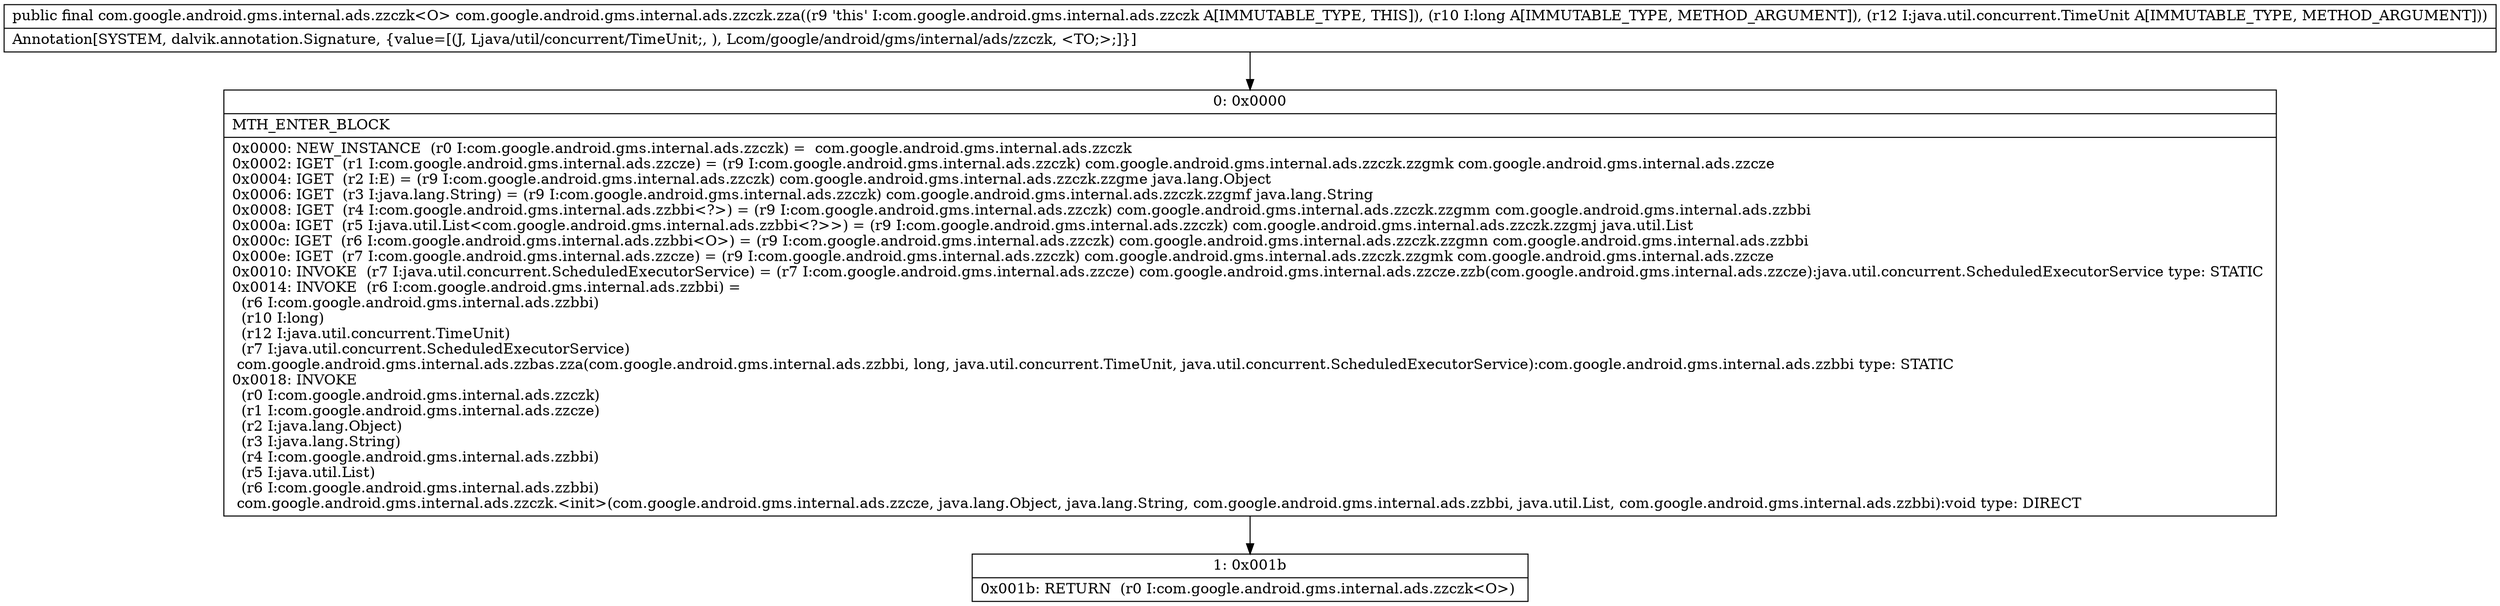 digraph "CFG forcom.google.android.gms.internal.ads.zzczk.zza(JLjava\/util\/concurrent\/TimeUnit;)Lcom\/google\/android\/gms\/internal\/ads\/zzczk;" {
Node_0 [shape=record,label="{0\:\ 0x0000|MTH_ENTER_BLOCK\l|0x0000: NEW_INSTANCE  (r0 I:com.google.android.gms.internal.ads.zzczk) =  com.google.android.gms.internal.ads.zzczk \l0x0002: IGET  (r1 I:com.google.android.gms.internal.ads.zzcze) = (r9 I:com.google.android.gms.internal.ads.zzczk) com.google.android.gms.internal.ads.zzczk.zzgmk com.google.android.gms.internal.ads.zzcze \l0x0004: IGET  (r2 I:E) = (r9 I:com.google.android.gms.internal.ads.zzczk) com.google.android.gms.internal.ads.zzczk.zzgme java.lang.Object \l0x0006: IGET  (r3 I:java.lang.String) = (r9 I:com.google.android.gms.internal.ads.zzczk) com.google.android.gms.internal.ads.zzczk.zzgmf java.lang.String \l0x0008: IGET  (r4 I:com.google.android.gms.internal.ads.zzbbi\<?\>) = (r9 I:com.google.android.gms.internal.ads.zzczk) com.google.android.gms.internal.ads.zzczk.zzgmm com.google.android.gms.internal.ads.zzbbi \l0x000a: IGET  (r5 I:java.util.List\<com.google.android.gms.internal.ads.zzbbi\<?\>\>) = (r9 I:com.google.android.gms.internal.ads.zzczk) com.google.android.gms.internal.ads.zzczk.zzgmj java.util.List \l0x000c: IGET  (r6 I:com.google.android.gms.internal.ads.zzbbi\<O\>) = (r9 I:com.google.android.gms.internal.ads.zzczk) com.google.android.gms.internal.ads.zzczk.zzgmn com.google.android.gms.internal.ads.zzbbi \l0x000e: IGET  (r7 I:com.google.android.gms.internal.ads.zzcze) = (r9 I:com.google.android.gms.internal.ads.zzczk) com.google.android.gms.internal.ads.zzczk.zzgmk com.google.android.gms.internal.ads.zzcze \l0x0010: INVOKE  (r7 I:java.util.concurrent.ScheduledExecutorService) = (r7 I:com.google.android.gms.internal.ads.zzcze) com.google.android.gms.internal.ads.zzcze.zzb(com.google.android.gms.internal.ads.zzcze):java.util.concurrent.ScheduledExecutorService type: STATIC \l0x0014: INVOKE  (r6 I:com.google.android.gms.internal.ads.zzbbi) = \l  (r6 I:com.google.android.gms.internal.ads.zzbbi)\l  (r10 I:long)\l  (r12 I:java.util.concurrent.TimeUnit)\l  (r7 I:java.util.concurrent.ScheduledExecutorService)\l com.google.android.gms.internal.ads.zzbas.zza(com.google.android.gms.internal.ads.zzbbi, long, java.util.concurrent.TimeUnit, java.util.concurrent.ScheduledExecutorService):com.google.android.gms.internal.ads.zzbbi type: STATIC \l0x0018: INVOKE  \l  (r0 I:com.google.android.gms.internal.ads.zzczk)\l  (r1 I:com.google.android.gms.internal.ads.zzcze)\l  (r2 I:java.lang.Object)\l  (r3 I:java.lang.String)\l  (r4 I:com.google.android.gms.internal.ads.zzbbi)\l  (r5 I:java.util.List)\l  (r6 I:com.google.android.gms.internal.ads.zzbbi)\l com.google.android.gms.internal.ads.zzczk.\<init\>(com.google.android.gms.internal.ads.zzcze, java.lang.Object, java.lang.String, com.google.android.gms.internal.ads.zzbbi, java.util.List, com.google.android.gms.internal.ads.zzbbi):void type: DIRECT \l}"];
Node_1 [shape=record,label="{1\:\ 0x001b|0x001b: RETURN  (r0 I:com.google.android.gms.internal.ads.zzczk\<O\>) \l}"];
MethodNode[shape=record,label="{public final com.google.android.gms.internal.ads.zzczk\<O\> com.google.android.gms.internal.ads.zzczk.zza((r9 'this' I:com.google.android.gms.internal.ads.zzczk A[IMMUTABLE_TYPE, THIS]), (r10 I:long A[IMMUTABLE_TYPE, METHOD_ARGUMENT]), (r12 I:java.util.concurrent.TimeUnit A[IMMUTABLE_TYPE, METHOD_ARGUMENT]))  | Annotation[SYSTEM, dalvik.annotation.Signature, \{value=[(J, Ljava\/util\/concurrent\/TimeUnit;, ), Lcom\/google\/android\/gms\/internal\/ads\/zzczk, \<TO;\>;]\}]\l}"];
MethodNode -> Node_0;
Node_0 -> Node_1;
}

